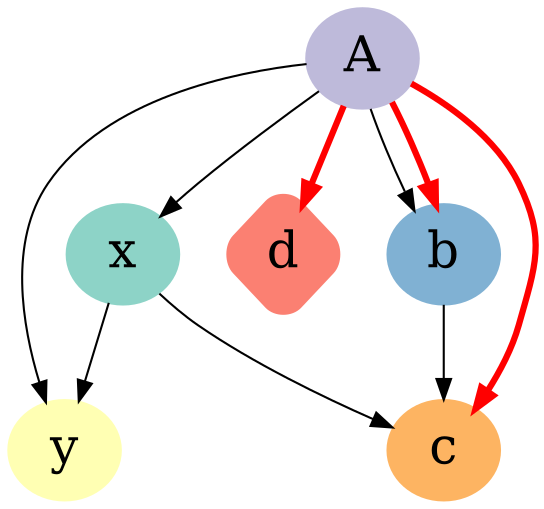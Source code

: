 digraph test123 {
    // common attributes
    node [fontsize=24, colorscheme=set312, style=filled];

    x [color=1];
    y [color=2];
    a [label = "A", color=3,];
    d [color=4,style="rounded,filled", shape=diamond]
    b [color=5];
    c [color=6];
    a -> b -> c;
    a -> {x y};
    x -> c [w=10.0];
    x -> y [w=5.0,len=3];
    edge [style="setlinewidth(3)", color=red];
    edge [len=3];
    a -> { b c d };
}
